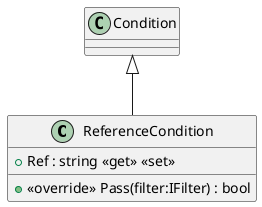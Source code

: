 @startuml
class ReferenceCondition {
    + Ref : string <<get>> <<set>>
    + <<override>> Pass(filter:IFilter) : bool
}
Condition <|-- ReferenceCondition
@enduml
